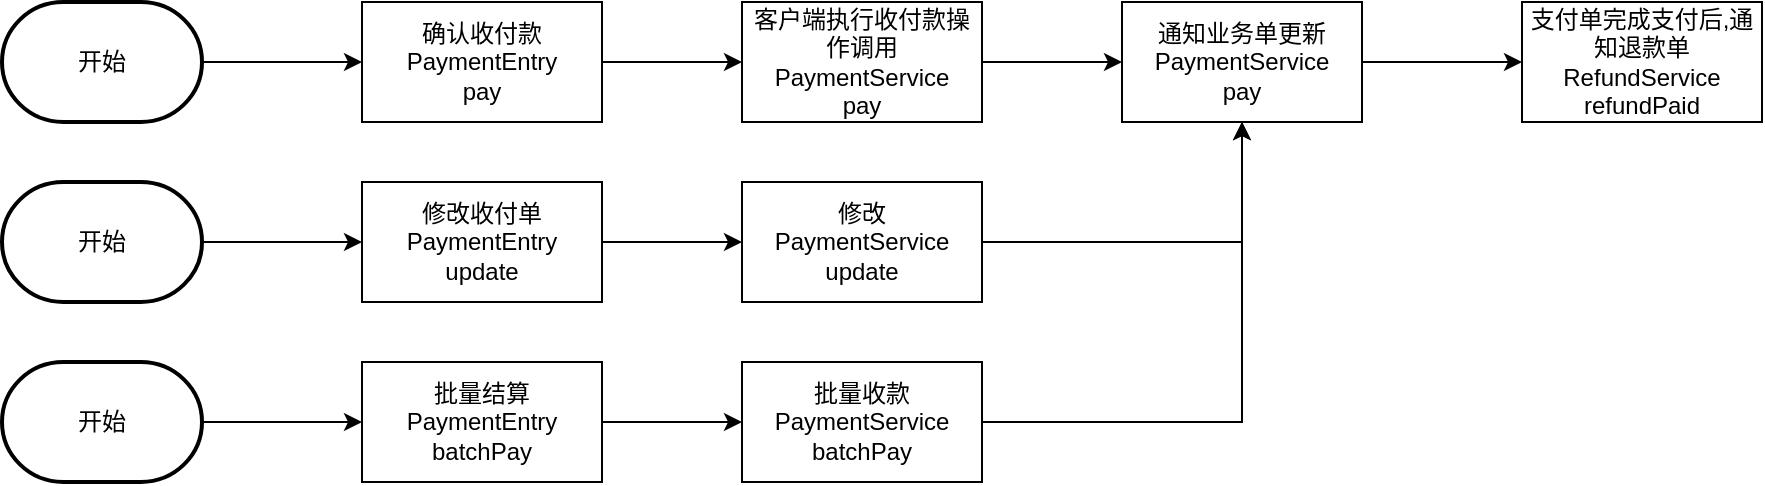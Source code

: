 <mxfile version="14.6.13" type="device"><diagram name="01支付单完成支付后,通知退款单" id="c7488fd3-1785-93aa-aadb-54a6760d102a"><mxGraphModel dx="3687" dy="696" grid="1" gridSize="10" guides="1" tooltips="1" connect="1" arrows="1" fold="1" page="1" pageScale="1" pageWidth="1100" pageHeight="850" background="#ffffff" math="0" shadow="0"><root><mxCell id="0"/><mxCell id="1" parent="0"/><mxCell id="ksd-GeES57aAVyKZ3lu--42" value="支付单完成支付后,通知退款单&lt;br&gt;RefundService&lt;br&gt;refundPaid" style="rounded=0;whiteSpace=wrap;html=1;" parent="1" vertex="1"><mxGeometry x="-750" y="185" width="120" height="60" as="geometry"/></mxCell><mxCell id="ksd-GeES57aAVyKZ3lu--63" style="edgeStyle=orthogonalEdgeStyle;rounded=0;orthogonalLoop=1;jettySize=auto;html=1;exitX=1;exitY=0.5;exitDx=0;exitDy=0;entryX=0;entryY=0.5;entryDx=0;entryDy=0;" parent="1" source="ksd-GeES57aAVyKZ3lu--49" target="ksd-GeES57aAVyKZ3lu--42" edge="1"><mxGeometry relative="1" as="geometry"/></mxCell><mxCell id="ksd-GeES57aAVyKZ3lu--49" value="通知业务单更新&lt;br&gt;PaymentService&lt;br&gt;pay" style="rounded=0;whiteSpace=wrap;html=1;" parent="1" vertex="1"><mxGeometry x="-950" y="185" width="120" height="60" as="geometry"/></mxCell><mxCell id="ksd-GeES57aAVyKZ3lu--59" style="edgeStyle=orthogonalEdgeStyle;rounded=0;orthogonalLoop=1;jettySize=auto;html=1;exitX=1;exitY=0.5;exitDx=0;exitDy=0;entryX=0;entryY=0.5;entryDx=0;entryDy=0;" parent="1" source="ksd-GeES57aAVyKZ3lu--50" target="ksd-GeES57aAVyKZ3lu--49" edge="1"><mxGeometry relative="1" as="geometry"/></mxCell><mxCell id="ksd-GeES57aAVyKZ3lu--50" value="客户端执行收付款操作调用&lt;br&gt;PaymentService&lt;br&gt;pay" style="rounded=0;whiteSpace=wrap;html=1;" parent="1" vertex="1"><mxGeometry x="-1140" y="185" width="120" height="60" as="geometry"/></mxCell><mxCell id="ksd-GeES57aAVyKZ3lu--60" style="edgeStyle=orthogonalEdgeStyle;rounded=0;orthogonalLoop=1;jettySize=auto;html=1;exitX=1;exitY=0.5;exitDx=0;exitDy=0;entryX=0.5;entryY=1;entryDx=0;entryDy=0;" parent="1" source="ksd-GeES57aAVyKZ3lu--51" target="ksd-GeES57aAVyKZ3lu--49" edge="1"><mxGeometry relative="1" as="geometry"/></mxCell><mxCell id="ksd-GeES57aAVyKZ3lu--51" value="修改&lt;br&gt;PaymentService&lt;br&gt;update" style="rounded=0;whiteSpace=wrap;html=1;" parent="1" vertex="1"><mxGeometry x="-1140" y="275" width="120" height="60" as="geometry"/></mxCell><mxCell id="ksd-GeES57aAVyKZ3lu--62" style="edgeStyle=orthogonalEdgeStyle;rounded=0;orthogonalLoop=1;jettySize=auto;html=1;exitX=1;exitY=0.5;exitDx=0;exitDy=0;entryX=0.5;entryY=1;entryDx=0;entryDy=0;" parent="1" source="ksd-GeES57aAVyKZ3lu--52" target="ksd-GeES57aAVyKZ3lu--49" edge="1"><mxGeometry relative="1" as="geometry"/></mxCell><mxCell id="ksd-GeES57aAVyKZ3lu--52" value="批量收款&lt;br&gt;PaymentService&lt;br&gt;batchPay" style="rounded=0;whiteSpace=wrap;html=1;" parent="1" vertex="1"><mxGeometry x="-1140" y="365" width="120" height="60" as="geometry"/></mxCell><mxCell id="ksd-GeES57aAVyKZ3lu--56" style="edgeStyle=orthogonalEdgeStyle;rounded=0;orthogonalLoop=1;jettySize=auto;html=1;exitX=1;exitY=0.5;exitDx=0;exitDy=0;entryX=0;entryY=0.5;entryDx=0;entryDy=0;" parent="1" source="ksd-GeES57aAVyKZ3lu--53" target="ksd-GeES57aAVyKZ3lu--50" edge="1"><mxGeometry relative="1" as="geometry"/></mxCell><mxCell id="ksd-GeES57aAVyKZ3lu--53" value="确认收付款&lt;br&gt;PaymentEntry&lt;br&gt;pay" style="rounded=0;whiteSpace=wrap;html=1;" parent="1" vertex="1"><mxGeometry x="-1330" y="185" width="120" height="60" as="geometry"/></mxCell><mxCell id="ksd-GeES57aAVyKZ3lu--57" style="edgeStyle=orthogonalEdgeStyle;rounded=0;orthogonalLoop=1;jettySize=auto;html=1;exitX=1;exitY=0.5;exitDx=0;exitDy=0;entryX=0;entryY=0.5;entryDx=0;entryDy=0;" parent="1" source="ksd-GeES57aAVyKZ3lu--54" target="ksd-GeES57aAVyKZ3lu--51" edge="1"><mxGeometry relative="1" as="geometry"/></mxCell><mxCell id="ksd-GeES57aAVyKZ3lu--54" value="修改收付单&lt;br&gt;PaymentEntry&lt;br&gt;update" style="rounded=0;whiteSpace=wrap;html=1;" parent="1" vertex="1"><mxGeometry x="-1330" y="275" width="120" height="60" as="geometry"/></mxCell><mxCell id="ksd-GeES57aAVyKZ3lu--58" style="edgeStyle=orthogonalEdgeStyle;rounded=0;orthogonalLoop=1;jettySize=auto;html=1;exitX=1;exitY=0.5;exitDx=0;exitDy=0;" parent="1" source="ksd-GeES57aAVyKZ3lu--55" target="ksd-GeES57aAVyKZ3lu--52" edge="1"><mxGeometry relative="1" as="geometry"/></mxCell><mxCell id="ksd-GeES57aAVyKZ3lu--55" value="批量结算PaymentEntry&lt;br&gt;batchPay" style="rounded=0;whiteSpace=wrap;html=1;" parent="1" vertex="1"><mxGeometry x="-1330" y="365" width="120" height="60" as="geometry"/></mxCell><mxCell id="ksd-GeES57aAVyKZ3lu--68" style="edgeStyle=orthogonalEdgeStyle;rounded=0;orthogonalLoop=1;jettySize=auto;html=1;exitX=1;exitY=0.5;exitDx=0;exitDy=0;exitPerimeter=0;" parent="1" source="ksd-GeES57aAVyKZ3lu--65" target="ksd-GeES57aAVyKZ3lu--53" edge="1"><mxGeometry relative="1" as="geometry"/></mxCell><mxCell id="ksd-GeES57aAVyKZ3lu--65" value="开始" style="strokeWidth=2;html=1;shape=mxgraph.flowchart.terminator;whiteSpace=wrap;" parent="1" vertex="1"><mxGeometry x="-1510" y="185" width="100" height="60" as="geometry"/></mxCell><mxCell id="ksd-GeES57aAVyKZ3lu--69" style="edgeStyle=orthogonalEdgeStyle;rounded=0;orthogonalLoop=1;jettySize=auto;html=1;exitX=1;exitY=0.5;exitDx=0;exitDy=0;exitPerimeter=0;" parent="1" source="ksd-GeES57aAVyKZ3lu--66" target="ksd-GeES57aAVyKZ3lu--54" edge="1"><mxGeometry relative="1" as="geometry"/></mxCell><mxCell id="ksd-GeES57aAVyKZ3lu--66" value="开始" style="strokeWidth=2;html=1;shape=mxgraph.flowchart.terminator;whiteSpace=wrap;" parent="1" vertex="1"><mxGeometry x="-1510" y="275" width="100" height="60" as="geometry"/></mxCell><mxCell id="ksd-GeES57aAVyKZ3lu--70" style="edgeStyle=orthogonalEdgeStyle;rounded=0;orthogonalLoop=1;jettySize=auto;html=1;exitX=1;exitY=0.5;exitDx=0;exitDy=0;exitPerimeter=0;entryX=0;entryY=0.5;entryDx=0;entryDy=0;" parent="1" source="ksd-GeES57aAVyKZ3lu--67" target="ksd-GeES57aAVyKZ3lu--55" edge="1"><mxGeometry relative="1" as="geometry"/></mxCell><mxCell id="ksd-GeES57aAVyKZ3lu--67" value="开始" style="strokeWidth=2;html=1;shape=mxgraph.flowchart.terminator;whiteSpace=wrap;" parent="1" vertex="1"><mxGeometry x="-1510" y="365" width="100" height="60" as="geometry"/></mxCell></root></mxGraphModel></diagram></mxfile>